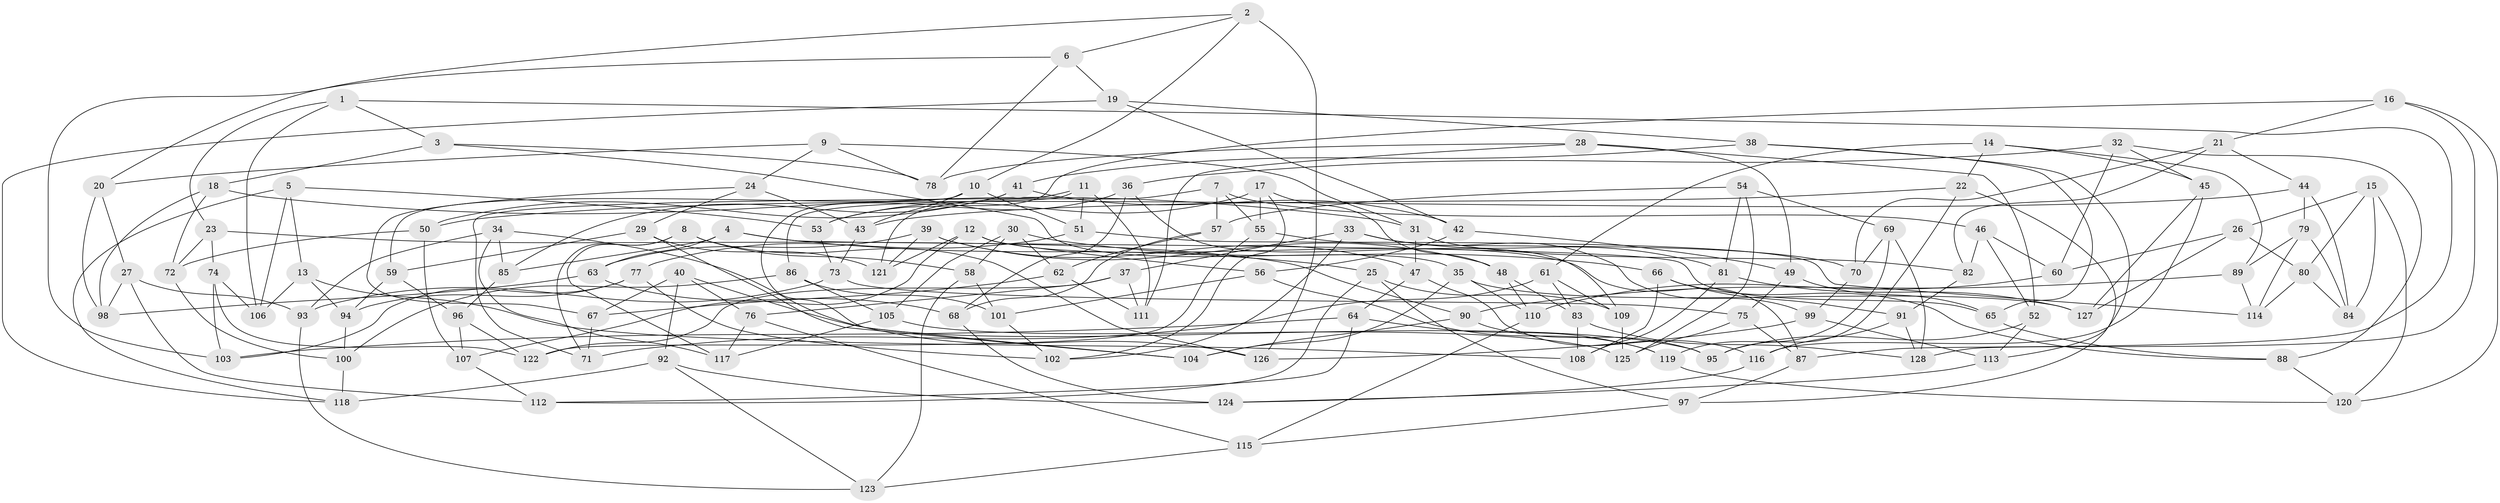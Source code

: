 // coarse degree distribution, {8: 0.140625, 6: 0.25, 4: 0.4375, 7: 0.03125, 12: 0.03125, 3: 0.03125, 10: 0.015625, 13: 0.015625, 11: 0.015625, 5: 0.03125}
// Generated by graph-tools (version 1.1) at 2025/20/03/04/25 18:20:30]
// undirected, 128 vertices, 256 edges
graph export_dot {
graph [start="1"]
  node [color=gray90,style=filled];
  1;
  2;
  3;
  4;
  5;
  6;
  7;
  8;
  9;
  10;
  11;
  12;
  13;
  14;
  15;
  16;
  17;
  18;
  19;
  20;
  21;
  22;
  23;
  24;
  25;
  26;
  27;
  28;
  29;
  30;
  31;
  32;
  33;
  34;
  35;
  36;
  37;
  38;
  39;
  40;
  41;
  42;
  43;
  44;
  45;
  46;
  47;
  48;
  49;
  50;
  51;
  52;
  53;
  54;
  55;
  56;
  57;
  58;
  59;
  60;
  61;
  62;
  63;
  64;
  65;
  66;
  67;
  68;
  69;
  70;
  71;
  72;
  73;
  74;
  75;
  76;
  77;
  78;
  79;
  80;
  81;
  82;
  83;
  84;
  85;
  86;
  87;
  88;
  89;
  90;
  91;
  92;
  93;
  94;
  95;
  96;
  97;
  98;
  99;
  100;
  101;
  102;
  103;
  104;
  105;
  106;
  107;
  108;
  109;
  110;
  111;
  112;
  113;
  114;
  115;
  116;
  117;
  118;
  119;
  120;
  121;
  122;
  123;
  124;
  125;
  126;
  127;
  128;
  1 -- 23;
  1 -- 87;
  1 -- 106;
  1 -- 3;
  2 -- 10;
  2 -- 6;
  2 -- 20;
  2 -- 126;
  3 -- 35;
  3 -- 78;
  3 -- 18;
  4 -- 65;
  4 -- 63;
  4 -- 25;
  4 -- 85;
  5 -- 13;
  5 -- 106;
  5 -- 118;
  5 -- 53;
  6 -- 78;
  6 -- 103;
  6 -- 19;
  7 -- 121;
  7 -- 55;
  7 -- 57;
  7 -- 46;
  8 -- 71;
  8 -- 126;
  8 -- 117;
  8 -- 58;
  9 -- 24;
  9 -- 31;
  9 -- 78;
  9 -- 20;
  10 -- 43;
  10 -- 51;
  10 -- 59;
  11 -- 86;
  11 -- 111;
  11 -- 51;
  11 -- 71;
  12 -- 56;
  12 -- 107;
  12 -- 121;
  12 -- 87;
  13 -- 108;
  13 -- 94;
  13 -- 106;
  14 -- 22;
  14 -- 89;
  14 -- 45;
  14 -- 61;
  15 -- 120;
  15 -- 84;
  15 -- 26;
  15 -- 80;
  16 -- 21;
  16 -- 104;
  16 -- 120;
  16 -- 128;
  17 -- 53;
  17 -- 102;
  17 -- 48;
  17 -- 55;
  18 -- 72;
  18 -- 98;
  18 -- 31;
  19 -- 118;
  19 -- 42;
  19 -- 38;
  20 -- 98;
  20 -- 27;
  21 -- 44;
  21 -- 70;
  21 -- 82;
  22 -- 97;
  22 -- 43;
  22 -- 95;
  23 -- 74;
  23 -- 72;
  23 -- 90;
  24 -- 29;
  24 -- 67;
  24 -- 43;
  25 -- 109;
  25 -- 97;
  25 -- 112;
  26 -- 80;
  26 -- 60;
  26 -- 127;
  27 -- 93;
  27 -- 98;
  27 -- 112;
  28 -- 78;
  28 -- 49;
  28 -- 52;
  28 -- 111;
  29 -- 121;
  29 -- 104;
  29 -- 59;
  30 -- 66;
  30 -- 58;
  30 -- 62;
  30 -- 105;
  31 -- 82;
  31 -- 47;
  32 -- 36;
  32 -- 60;
  32 -- 45;
  32 -- 88;
  33 -- 37;
  33 -- 81;
  33 -- 99;
  33 -- 102;
  34 -- 117;
  34 -- 85;
  34 -- 93;
  34 -- 126;
  35 -- 104;
  35 -- 110;
  35 -- 127;
  36 -- 109;
  36 -- 68;
  36 -- 53;
  37 -- 76;
  37 -- 122;
  37 -- 111;
  38 -- 65;
  38 -- 41;
  38 -- 113;
  39 -- 48;
  39 -- 47;
  39 -- 121;
  39 -- 63;
  40 -- 95;
  40 -- 76;
  40 -- 67;
  40 -- 92;
  41 -- 50;
  41 -- 85;
  41 -- 42;
  42 -- 56;
  42 -- 49;
  43 -- 73;
  44 -- 79;
  44 -- 50;
  44 -- 84;
  45 -- 116;
  45 -- 127;
  46 -- 52;
  46 -- 60;
  46 -- 82;
  47 -- 116;
  47 -- 64;
  48 -- 83;
  48 -- 110;
  49 -- 65;
  49 -- 75;
  50 -- 107;
  50 -- 72;
  51 -- 114;
  51 -- 77;
  52 -- 113;
  52 -- 95;
  53 -- 73;
  54 -- 81;
  54 -- 69;
  54 -- 125;
  54 -- 57;
  55 -- 70;
  55 -- 122;
  56 -- 101;
  56 -- 119;
  57 -- 62;
  57 -- 68;
  58 -- 123;
  58 -- 101;
  59 -- 96;
  59 -- 94;
  60 -- 110;
  61 -- 71;
  61 -- 109;
  61 -- 83;
  62 -- 111;
  62 -- 67;
  63 -- 68;
  63 -- 98;
  64 -- 119;
  64 -- 112;
  64 -- 103;
  65 -- 88;
  66 -- 108;
  66 -- 88;
  66 -- 91;
  67 -- 71;
  68 -- 124;
  69 -- 119;
  69 -- 128;
  69 -- 70;
  70 -- 99;
  72 -- 100;
  73 -- 75;
  73 -- 93;
  74 -- 103;
  74 -- 106;
  74 -- 122;
  75 -- 125;
  75 -- 87;
  76 -- 117;
  76 -- 115;
  77 -- 94;
  77 -- 102;
  77 -- 103;
  79 -- 89;
  79 -- 84;
  79 -- 114;
  80 -- 114;
  80 -- 84;
  81 -- 127;
  81 -- 108;
  82 -- 91;
  83 -- 128;
  83 -- 108;
  85 -- 96;
  86 -- 105;
  86 -- 101;
  86 -- 100;
  87 -- 97;
  88 -- 120;
  89 -- 90;
  89 -- 114;
  90 -- 104;
  90 -- 95;
  91 -- 128;
  91 -- 116;
  92 -- 124;
  92 -- 118;
  92 -- 123;
  93 -- 123;
  94 -- 100;
  96 -- 122;
  96 -- 107;
  97 -- 115;
  99 -- 113;
  99 -- 126;
  100 -- 118;
  101 -- 102;
  105 -- 117;
  105 -- 125;
  107 -- 112;
  109 -- 125;
  110 -- 115;
  113 -- 124;
  115 -- 123;
  116 -- 124;
  119 -- 120;
}

